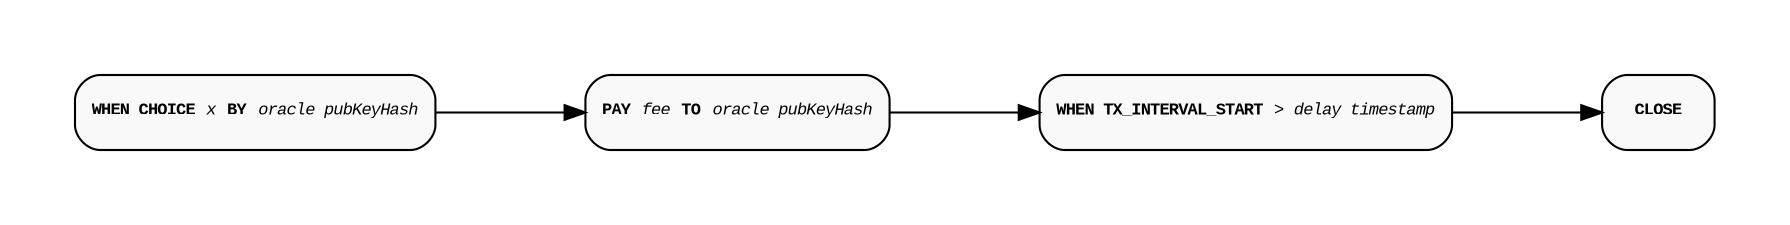 digraph MarloweChoiceDelayMinimal {
  rankdir=LR;
  graph [pad="0.5", nodesep="0.8", ranksep="1", splines="line"];
  node [color="#aaa", shape=rect, style="filled, rounded", fillcolor="#f9f9f9", fontname="Courier New", fontsize="8pt"];
  edge [tailport="e", headport="w", color="#aaa", fontname="Courier New", fontsize="8pt"];

  OracleChoiceStep [label=<<b>WHEN CHOICE</b> <i>x</i> <b>BY</b> <i>oracle pubKeyHash</i>> ];

  PayStep [label=<<b>PAY </b><i>fee</i> <b>TO</b> <i>oracle pubKeyHash</i>> ];

  OracleChoiceStep -> PayStep;

  DelayStep [label=<<b>WHEN TX_INTERVAL_START</b> &gt; <i>delay timestamp</i>> ];

  PayStep -> DelayStep;

  CloseStep [label=<<b>CLOSE</b>> ];

  DelayStep -> CloseStep;

}
